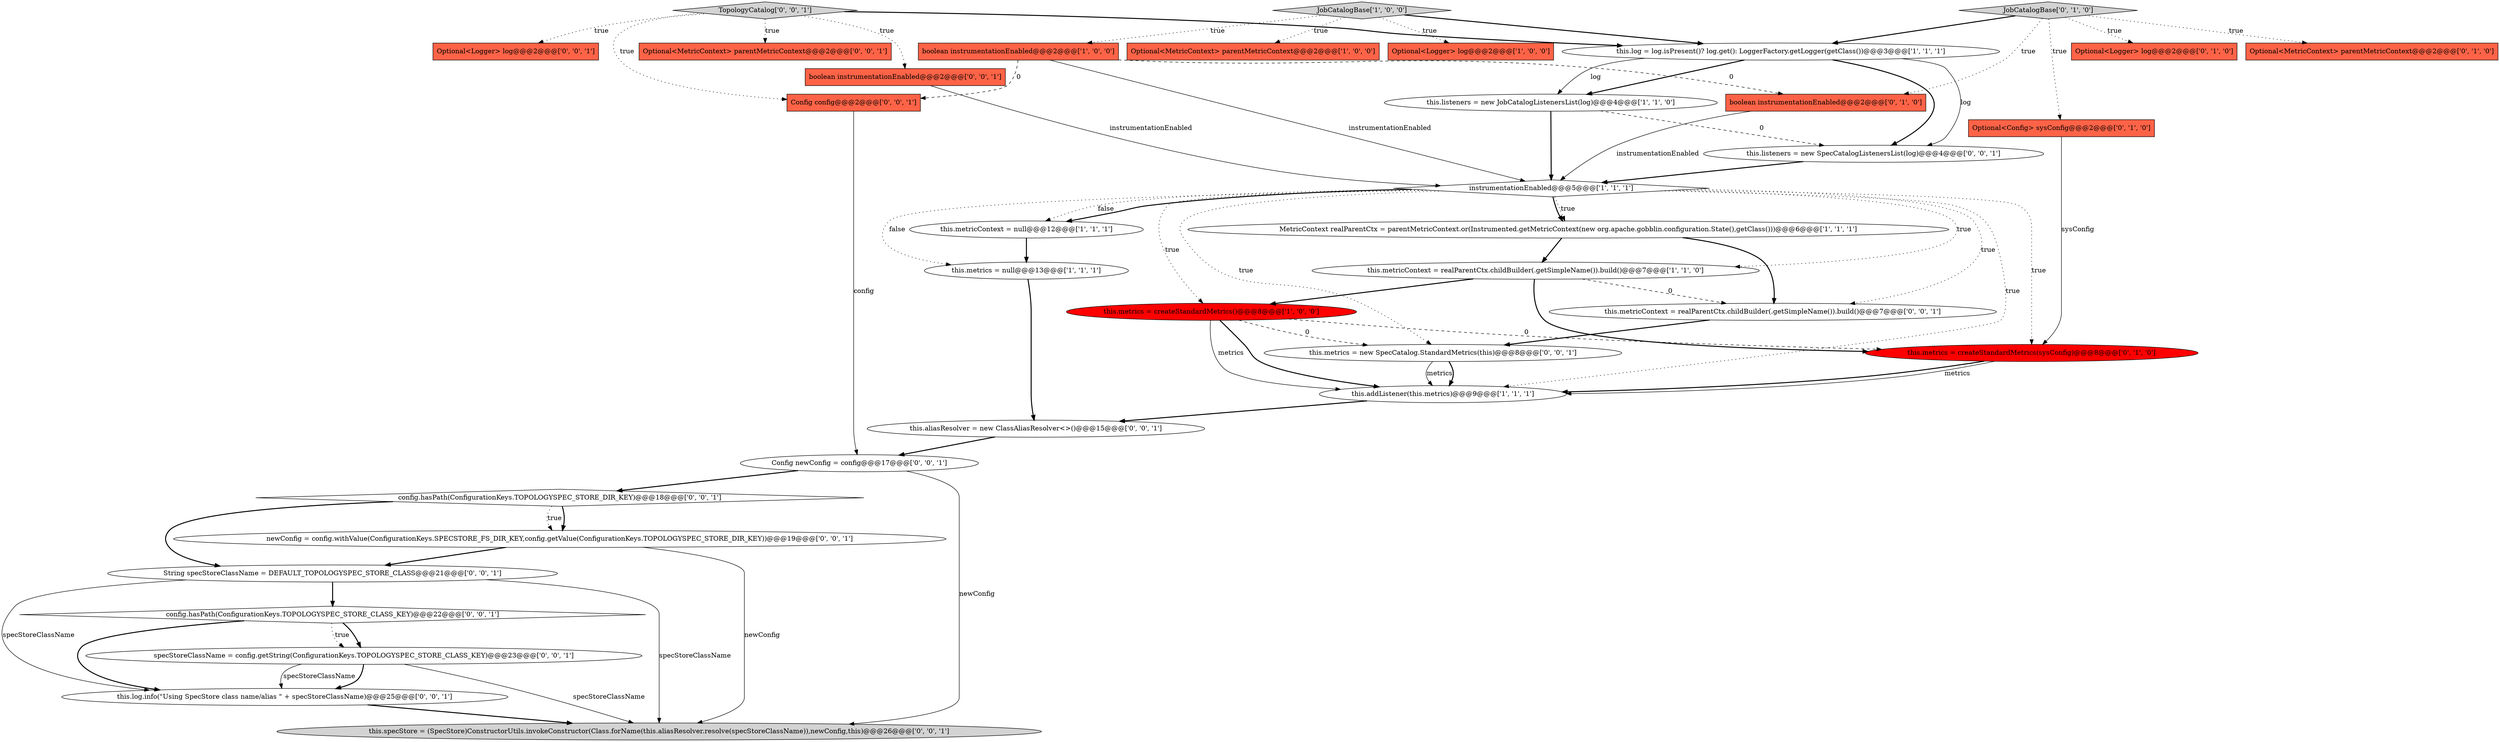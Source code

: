 digraph {
1 [style = filled, label = "instrumentationEnabled@@@5@@@['1', '1', '1']", fillcolor = white, shape = diamond image = "AAA0AAABBB1BBB"];
22 [style = filled, label = "newConfig = config.withValue(ConfigurationKeys.SPECSTORE_FS_DIR_KEY,config.getValue(ConfigurationKeys.TOPOLOGYSPEC_STORE_DIR_KEY))@@@19@@@['0', '0', '1']", fillcolor = white, shape = ellipse image = "AAA0AAABBB3BBB"];
31 [style = filled, label = "specStoreClassName = config.getString(ConfigurationKeys.TOPOLOGYSPEC_STORE_CLASS_KEY)@@@23@@@['0', '0', '1']", fillcolor = white, shape = ellipse image = "AAA0AAABBB3BBB"];
8 [style = filled, label = "this.addListener(this.metrics)@@@9@@@['1', '1', '1']", fillcolor = white, shape = ellipse image = "AAA0AAABBB1BBB"];
13 [style = filled, label = "Optional<Config> sysConfig@@@2@@@['0', '1', '0']", fillcolor = tomato, shape = box image = "AAA0AAABBB2BBB"];
10 [style = filled, label = "this.listeners = new JobCatalogListenersList(log)@@@4@@@['1', '1', '0']", fillcolor = white, shape = ellipse image = "AAA0AAABBB1BBB"];
35 [style = filled, label = "Config config@@@2@@@['0', '0', '1']", fillcolor = tomato, shape = box image = "AAA0AAABBB3BBB"];
27 [style = filled, label = "this.metrics = new SpecCatalog.StandardMetrics(this)@@@8@@@['0', '0', '1']", fillcolor = white, shape = ellipse image = "AAA0AAABBB3BBB"];
23 [style = filled, label = "Optional<MetricContext> parentMetricContext@@@2@@@['0', '0', '1']", fillcolor = tomato, shape = box image = "AAA0AAABBB3BBB"];
7 [style = filled, label = "MetricContext realParentCtx = parentMetricContext.or(Instrumented.getMetricContext(new org.apache.gobblin.configuration.State(),getClass()))@@@6@@@['1', '1', '1']", fillcolor = white, shape = ellipse image = "AAA0AAABBB1BBB"];
28 [style = filled, label = "this.aliasResolver = new ClassAliasResolver<>()@@@15@@@['0', '0', '1']", fillcolor = white, shape = ellipse image = "AAA0AAABBB3BBB"];
4 [style = filled, label = "this.metrics = null@@@13@@@['1', '1', '1']", fillcolor = white, shape = ellipse image = "AAA0AAABBB1BBB"];
25 [style = filled, label = "this.specStore = (SpecStore)ConstructorUtils.invokeConstructor(Class.forName(this.aliasResolver.resolve(specStoreClassName)),newConfig,this)@@@26@@@['0', '0', '1']", fillcolor = lightgray, shape = ellipse image = "AAA0AAABBB3BBB"];
18 [style = filled, label = "boolean instrumentationEnabled@@@2@@@['0', '1', '0']", fillcolor = tomato, shape = box image = "AAA1AAABBB2BBB"];
29 [style = filled, label = "TopologyCatalog['0', '0', '1']", fillcolor = lightgray, shape = diamond image = "AAA0AAABBB3BBB"];
3 [style = filled, label = "this.metricContext = null@@@12@@@['1', '1', '1']", fillcolor = white, shape = ellipse image = "AAA0AAABBB1BBB"];
26 [style = filled, label = "Optional<Logger> log@@@2@@@['0', '0', '1']", fillcolor = tomato, shape = box image = "AAA0AAABBB3BBB"];
0 [style = filled, label = "Optional<Logger> log@@@2@@@['1', '0', '0']", fillcolor = tomato, shape = box image = "AAA0AAABBB1BBB"];
11 [style = filled, label = "this.metricContext = realParentCtx.childBuilder(.getSimpleName()).build()@@@7@@@['1', '1', '0']", fillcolor = white, shape = ellipse image = "AAA0AAABBB1BBB"];
32 [style = filled, label = "Config newConfig = config@@@17@@@['0', '0', '1']", fillcolor = white, shape = ellipse image = "AAA0AAABBB3BBB"];
9 [style = filled, label = "boolean instrumentationEnabled@@@2@@@['1', '0', '0']", fillcolor = tomato, shape = box image = "AAA1AAABBB1BBB"];
5 [style = filled, label = "Optional<MetricContext> parentMetricContext@@@2@@@['1', '0', '0']", fillcolor = tomato, shape = box image = "AAA0AAABBB1BBB"];
33 [style = filled, label = "String specStoreClassName = DEFAULT_TOPOLOGYSPEC_STORE_CLASS@@@21@@@['0', '0', '1']", fillcolor = white, shape = ellipse image = "AAA0AAABBB3BBB"];
19 [style = filled, label = "boolean instrumentationEnabled@@@2@@@['0', '0', '1']", fillcolor = tomato, shape = box image = "AAA0AAABBB3BBB"];
24 [style = filled, label = "this.metricContext = realParentCtx.childBuilder(.getSimpleName()).build()@@@7@@@['0', '0', '1']", fillcolor = white, shape = ellipse image = "AAA0AAABBB3BBB"];
14 [style = filled, label = "this.metrics = createStandardMetrics(sysConfig)@@@8@@@['0', '1', '0']", fillcolor = red, shape = ellipse image = "AAA1AAABBB2BBB"];
20 [style = filled, label = "config.hasPath(ConfigurationKeys.TOPOLOGYSPEC_STORE_CLASS_KEY)@@@22@@@['0', '0', '1']", fillcolor = white, shape = diamond image = "AAA0AAABBB3BBB"];
15 [style = filled, label = "JobCatalogBase['0', '1', '0']", fillcolor = lightgray, shape = diamond image = "AAA0AAABBB2BBB"];
12 [style = filled, label = "JobCatalogBase['1', '0', '0']", fillcolor = lightgray, shape = diamond image = "AAA0AAABBB1BBB"];
6 [style = filled, label = "this.metrics = createStandardMetrics()@@@8@@@['1', '0', '0']", fillcolor = red, shape = ellipse image = "AAA1AAABBB1BBB"];
17 [style = filled, label = "Optional<Logger> log@@@2@@@['0', '1', '0']", fillcolor = tomato, shape = box image = "AAA0AAABBB2BBB"];
16 [style = filled, label = "Optional<MetricContext> parentMetricContext@@@2@@@['0', '1', '0']", fillcolor = tomato, shape = box image = "AAA0AAABBB2BBB"];
2 [style = filled, label = "this.log = log.isPresent()? log.get(): LoggerFactory.getLogger(getClass())@@@3@@@['1', '1', '1']", fillcolor = white, shape = ellipse image = "AAA0AAABBB1BBB"];
30 [style = filled, label = "config.hasPath(ConfigurationKeys.TOPOLOGYSPEC_STORE_DIR_KEY)@@@18@@@['0', '0', '1']", fillcolor = white, shape = diamond image = "AAA0AAABBB3BBB"];
34 [style = filled, label = "this.log.info(\"Using SpecStore class name/alias \" + specStoreClassName)@@@25@@@['0', '0', '1']", fillcolor = white, shape = ellipse image = "AAA0AAABBB3BBB"];
21 [style = filled, label = "this.listeners = new SpecCatalogListenersList(log)@@@4@@@['0', '0', '1']", fillcolor = white, shape = ellipse image = "AAA0AAABBB3BBB"];
33->25 [style = solid, label="specStoreClassName"];
8->28 [style = bold, label=""];
1->3 [style = dotted, label="false"];
15->2 [style = bold, label=""];
22->33 [style = bold, label=""];
7->11 [style = bold, label=""];
30->22 [style = bold, label=""];
34->25 [style = bold, label=""];
10->21 [style = dashed, label="0"];
33->20 [style = bold, label=""];
30->33 [style = bold, label=""];
27->8 [style = solid, label="metrics"];
11->14 [style = bold, label=""];
19->1 [style = solid, label="instrumentationEnabled"];
1->27 [style = dotted, label="true"];
20->34 [style = bold, label=""];
9->18 [style = dashed, label="0"];
13->14 [style = solid, label="sysConfig"];
11->6 [style = bold, label=""];
1->11 [style = dotted, label="true"];
15->18 [style = dotted, label="true"];
1->24 [style = dotted, label="true"];
1->3 [style = bold, label=""];
6->8 [style = solid, label="metrics"];
9->1 [style = solid, label="instrumentationEnabled"];
2->10 [style = solid, label="log"];
2->21 [style = solid, label="log"];
20->31 [style = bold, label=""];
1->14 [style = dotted, label="true"];
29->23 [style = dotted, label="true"];
15->16 [style = dotted, label="true"];
6->14 [style = dashed, label="0"];
2->10 [style = bold, label=""];
32->30 [style = bold, label=""];
29->26 [style = dotted, label="true"];
1->7 [style = bold, label=""];
3->4 [style = bold, label=""];
4->28 [style = bold, label=""];
31->34 [style = bold, label=""];
28->32 [style = bold, label=""];
15->13 [style = dotted, label="true"];
9->35 [style = dashed, label="0"];
1->7 [style = dotted, label="true"];
15->17 [style = dotted, label="true"];
12->2 [style = bold, label=""];
7->24 [style = bold, label=""];
29->2 [style = bold, label=""];
22->25 [style = solid, label="newConfig"];
1->4 [style = dotted, label="false"];
12->5 [style = dotted, label="true"];
6->27 [style = dashed, label="0"];
2->21 [style = bold, label=""];
20->31 [style = dotted, label="true"];
31->25 [style = solid, label="specStoreClassName"];
6->8 [style = bold, label=""];
21->1 [style = bold, label=""];
11->24 [style = dashed, label="0"];
1->8 [style = dotted, label="true"];
12->0 [style = dotted, label="true"];
1->6 [style = dotted, label="true"];
33->34 [style = solid, label="specStoreClassName"];
14->8 [style = bold, label=""];
14->8 [style = solid, label="metrics"];
18->1 [style = solid, label="instrumentationEnabled"];
10->1 [style = bold, label=""];
12->9 [style = dotted, label="true"];
32->25 [style = solid, label="newConfig"];
30->22 [style = dotted, label="true"];
24->27 [style = bold, label=""];
27->8 [style = bold, label=""];
29->35 [style = dotted, label="true"];
31->34 [style = solid, label="specStoreClassName"];
29->19 [style = dotted, label="true"];
35->32 [style = solid, label="config"];
}
